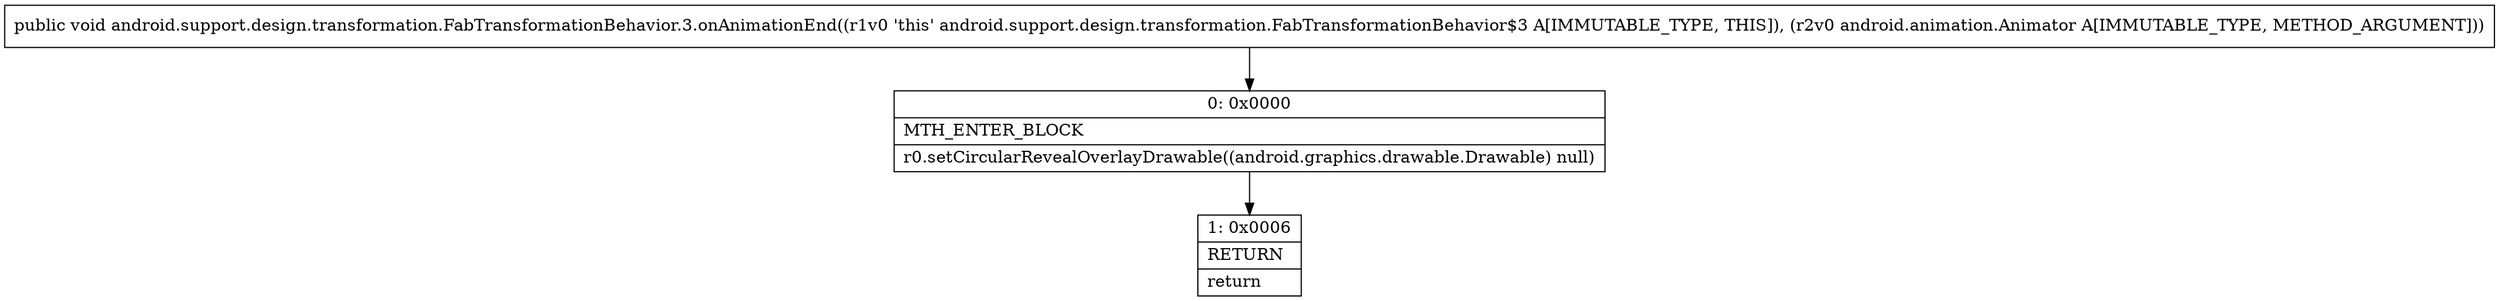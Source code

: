 digraph "CFG forandroid.support.design.transformation.FabTransformationBehavior.3.onAnimationEnd(Landroid\/animation\/Animator;)V" {
Node_0 [shape=record,label="{0\:\ 0x0000|MTH_ENTER_BLOCK\l|r0.setCircularRevealOverlayDrawable((android.graphics.drawable.Drawable) null)\l}"];
Node_1 [shape=record,label="{1\:\ 0x0006|RETURN\l|return\l}"];
MethodNode[shape=record,label="{public void android.support.design.transformation.FabTransformationBehavior.3.onAnimationEnd((r1v0 'this' android.support.design.transformation.FabTransformationBehavior$3 A[IMMUTABLE_TYPE, THIS]), (r2v0 android.animation.Animator A[IMMUTABLE_TYPE, METHOD_ARGUMENT])) }"];
MethodNode -> Node_0;
Node_0 -> Node_1;
}

